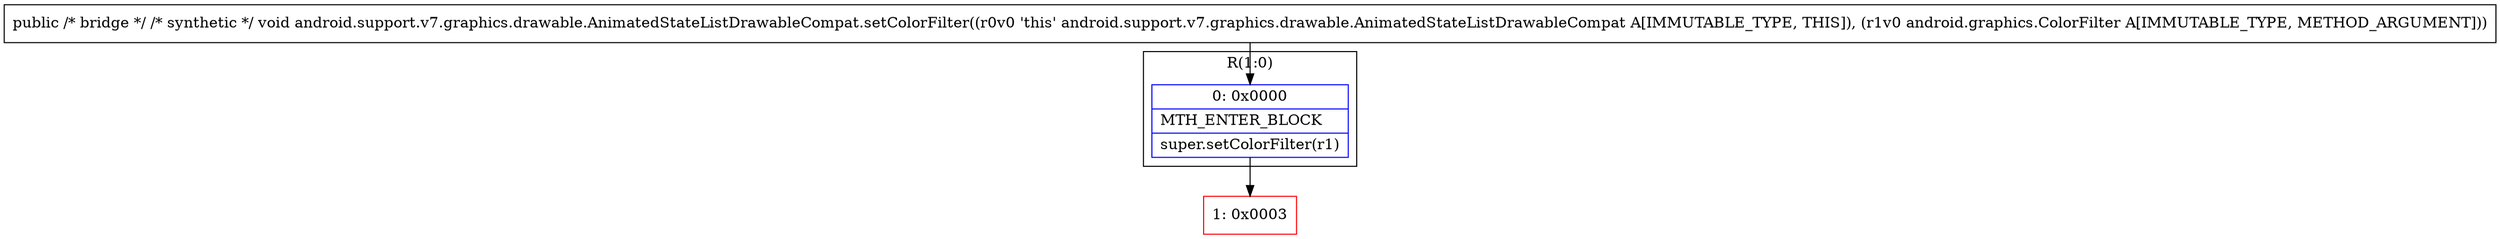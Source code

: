 digraph "CFG forandroid.support.v7.graphics.drawable.AnimatedStateListDrawableCompat.setColorFilter(Landroid\/graphics\/ColorFilter;)V" {
subgraph cluster_Region_479743024 {
label = "R(1:0)";
node [shape=record,color=blue];
Node_0 [shape=record,label="{0\:\ 0x0000|MTH_ENTER_BLOCK\l|super.setColorFilter(r1)\l}"];
}
Node_1 [shape=record,color=red,label="{1\:\ 0x0003}"];
MethodNode[shape=record,label="{public \/* bridge *\/ \/* synthetic *\/ void android.support.v7.graphics.drawable.AnimatedStateListDrawableCompat.setColorFilter((r0v0 'this' android.support.v7.graphics.drawable.AnimatedStateListDrawableCompat A[IMMUTABLE_TYPE, THIS]), (r1v0 android.graphics.ColorFilter A[IMMUTABLE_TYPE, METHOD_ARGUMENT])) }"];
MethodNode -> Node_0;
Node_0 -> Node_1;
}

